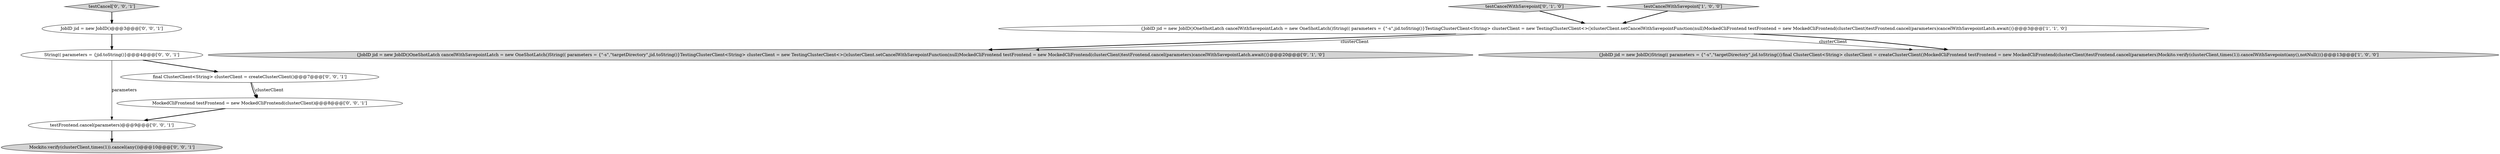 digraph {
8 [style = filled, label = "MockedCliFrontend testFrontend = new MockedCliFrontend(clusterClient)@@@8@@@['0', '0', '1']", fillcolor = white, shape = ellipse image = "AAA0AAABBB3BBB"];
4 [style = filled, label = "{JobID jid = new JobID()OneShotLatch cancelWithSavepointLatch = new OneShotLatch()String(( parameters = {\"-s\",\"targetDirectory\",jid.toString()}TestingClusterClient<String> clusterClient = new TestingClusterClient<>()clusterClient.setCancelWithSavepointFunction(null)MockedCliFrontend testFrontend = new MockedCliFrontend(clusterClient)testFrontend.cancel(parameters)cancelWithSavepointLatch.await()}@@@20@@@['0', '1', '0']", fillcolor = lightgray, shape = ellipse image = "AAA0AAABBB2BBB"];
0 [style = filled, label = "{JobID jid = new JobID()OneShotLatch cancelWithSavepointLatch = new OneShotLatch()String(( parameters = {\"-s\",jid.toString()}TestingClusterClient<String> clusterClient = new TestingClusterClient<>()clusterClient.setCancelWithSavepointFunction(null)MockedCliFrontend testFrontend = new MockedCliFrontend(clusterClient)testFrontend.cancel(parameters)cancelWithSavepointLatch.await()}@@@3@@@['1', '1', '0']", fillcolor = white, shape = ellipse image = "AAA0AAABBB1BBB"];
3 [style = filled, label = "testCancelWithSavepoint['0', '1', '0']", fillcolor = lightgray, shape = diamond image = "AAA0AAABBB2BBB"];
10 [style = filled, label = "Mockito.verify(clusterClient,times(1)).cancel(any())@@@10@@@['0', '0', '1']", fillcolor = lightgray, shape = ellipse image = "AAA0AAABBB3BBB"];
5 [style = filled, label = "String(( parameters = {jid.toString()}@@@4@@@['0', '0', '1']", fillcolor = white, shape = ellipse image = "AAA0AAABBB3BBB"];
9 [style = filled, label = "testFrontend.cancel(parameters)@@@9@@@['0', '0', '1']", fillcolor = white, shape = ellipse image = "AAA0AAABBB3BBB"];
6 [style = filled, label = "testCancel['0', '0', '1']", fillcolor = lightgray, shape = diamond image = "AAA0AAABBB3BBB"];
7 [style = filled, label = "JobID jid = new JobID()@@@3@@@['0', '0', '1']", fillcolor = white, shape = ellipse image = "AAA0AAABBB3BBB"];
11 [style = filled, label = "final ClusterClient<String> clusterClient = createClusterClient()@@@7@@@['0', '0', '1']", fillcolor = white, shape = ellipse image = "AAA0AAABBB3BBB"];
2 [style = filled, label = "testCancelWithSavepoint['1', '0', '0']", fillcolor = lightgray, shape = diamond image = "AAA0AAABBB1BBB"];
1 [style = filled, label = "{JobID jid = new JobID()String(( parameters = {\"-s\",\"targetDirectory\",jid.toString()}final ClusterClient<String> clusterClient = createClusterClient()MockedCliFrontend testFrontend = new MockedCliFrontend(clusterClient)testFrontend.cancel(parameters)Mockito.verify(clusterClient,times(1)).cancelWithSavepoint(any(),notNull())}@@@13@@@['1', '0', '0']", fillcolor = lightgray, shape = ellipse image = "AAA0AAABBB1BBB"];
7->5 [style = bold, label=""];
2->0 [style = bold, label=""];
5->9 [style = solid, label="parameters"];
6->7 [style = bold, label=""];
0->4 [style = bold, label=""];
5->11 [style = bold, label=""];
0->1 [style = solid, label="clusterClient"];
11->8 [style = bold, label=""];
8->9 [style = bold, label=""];
0->4 [style = solid, label="clusterClient"];
3->0 [style = bold, label=""];
0->1 [style = bold, label=""];
9->10 [style = bold, label=""];
11->8 [style = solid, label="clusterClient"];
}
